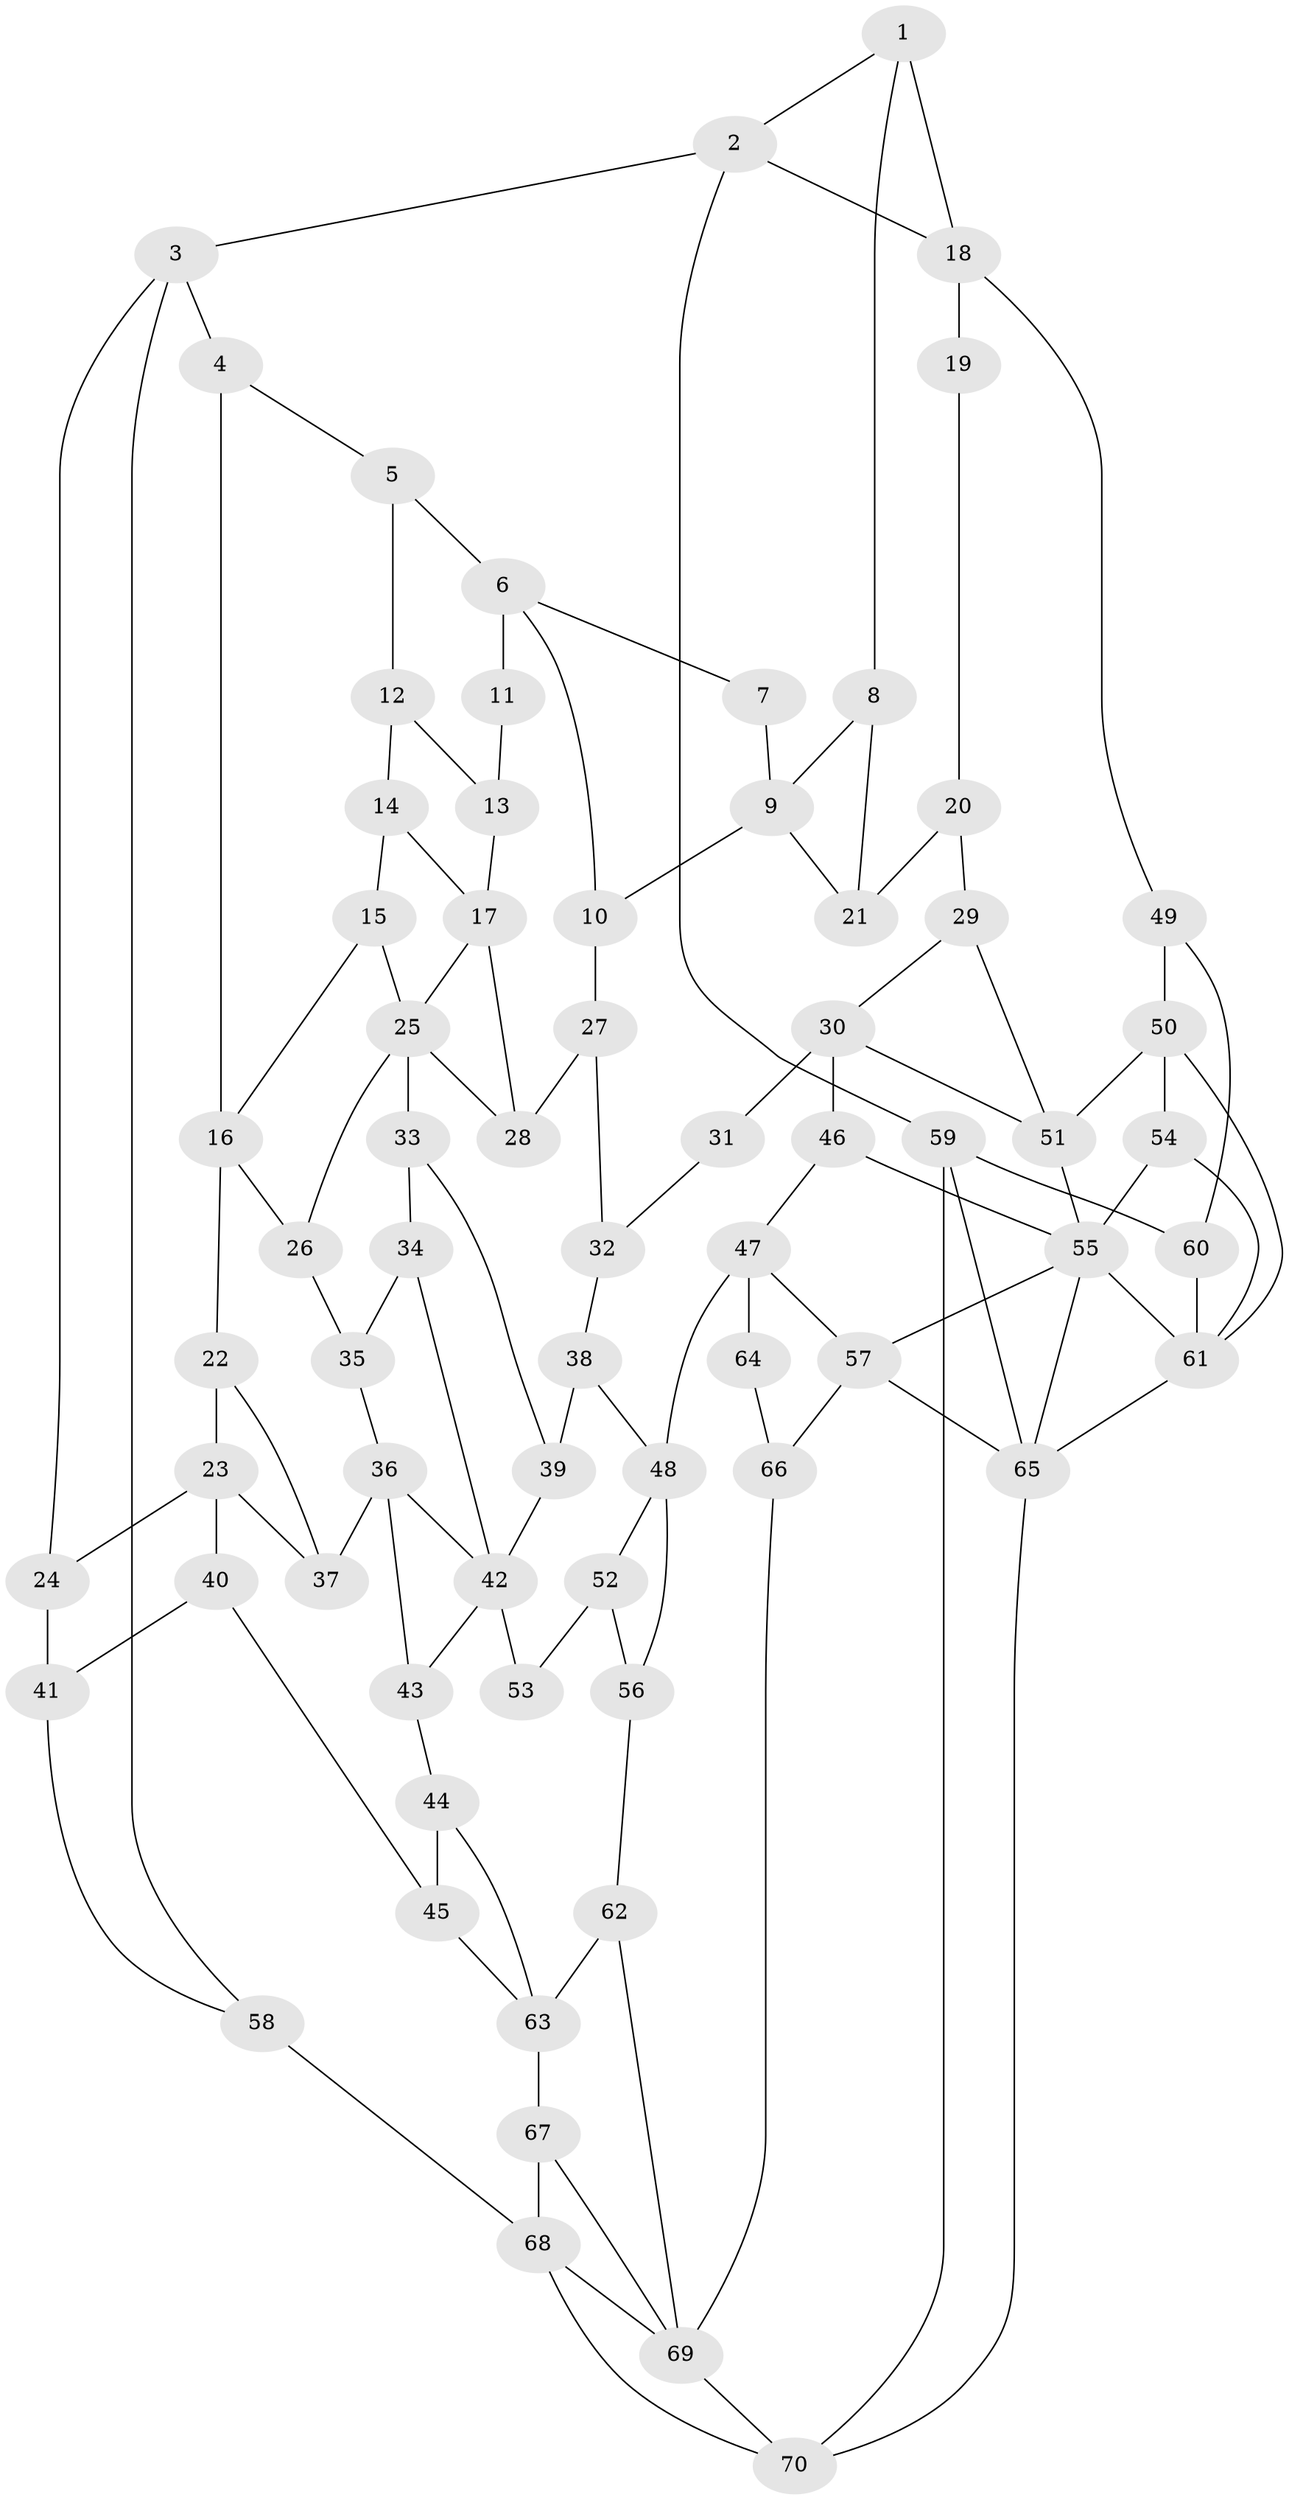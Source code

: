 // original degree distribution, {3: 0.014285714285714285, 6: 0.2, 5: 0.5571428571428572, 4: 0.22857142857142856}
// Generated by graph-tools (version 1.1) at 2025/38/03/09/25 02:38:26]
// undirected, 70 vertices, 118 edges
graph export_dot {
graph [start="1"]
  node [color=gray90,style=filled];
  1;
  2;
  3;
  4;
  5;
  6;
  7;
  8;
  9;
  10;
  11;
  12;
  13;
  14;
  15;
  16;
  17;
  18;
  19;
  20;
  21;
  22;
  23;
  24;
  25;
  26;
  27;
  28;
  29;
  30;
  31;
  32;
  33;
  34;
  35;
  36;
  37;
  38;
  39;
  40;
  41;
  42;
  43;
  44;
  45;
  46;
  47;
  48;
  49;
  50;
  51;
  52;
  53;
  54;
  55;
  56;
  57;
  58;
  59;
  60;
  61;
  62;
  63;
  64;
  65;
  66;
  67;
  68;
  69;
  70;
  1 -- 2 [weight=1.0];
  1 -- 8 [weight=1.0];
  1 -- 18 [weight=2.0];
  2 -- 3 [weight=1.0];
  2 -- 18 [weight=1.0];
  2 -- 59 [weight=1.0];
  3 -- 4 [weight=1.0];
  3 -- 24 [weight=1.0];
  3 -- 58 [weight=1.0];
  4 -- 5 [weight=1.0];
  4 -- 16 [weight=1.0];
  5 -- 6 [weight=1.0];
  5 -- 12 [weight=1.0];
  6 -- 7 [weight=1.0];
  6 -- 10 [weight=1.0];
  6 -- 11 [weight=3.0];
  7 -- 9 [weight=1.0];
  8 -- 9 [weight=1.0];
  8 -- 21 [weight=1.0];
  9 -- 10 [weight=1.0];
  9 -- 21 [weight=1.0];
  10 -- 27 [weight=1.0];
  11 -- 13 [weight=2.0];
  12 -- 13 [weight=2.0];
  12 -- 14 [weight=1.0];
  13 -- 17 [weight=2.0];
  14 -- 15 [weight=1.0];
  14 -- 17 [weight=2.0];
  15 -- 16 [weight=1.0];
  15 -- 25 [weight=1.0];
  16 -- 22 [weight=2.0];
  16 -- 26 [weight=1.0];
  17 -- 25 [weight=1.0];
  17 -- 28 [weight=1.0];
  18 -- 19 [weight=2.0];
  18 -- 49 [weight=1.0];
  19 -- 20 [weight=1.0];
  20 -- 21 [weight=1.0];
  20 -- 29 [weight=1.0];
  22 -- 23 [weight=3.0];
  22 -- 37 [weight=1.0];
  23 -- 24 [weight=1.0];
  23 -- 37 [weight=1.0];
  23 -- 40 [weight=1.0];
  24 -- 41 [weight=1.0];
  25 -- 26 [weight=1.0];
  25 -- 28 [weight=1.0];
  25 -- 33 [weight=1.0];
  26 -- 35 [weight=1.0];
  27 -- 28 [weight=1.0];
  27 -- 32 [weight=1.0];
  29 -- 30 [weight=1.0];
  29 -- 51 [weight=1.0];
  30 -- 31 [weight=2.0];
  30 -- 46 [weight=2.0];
  30 -- 51 [weight=1.0];
  31 -- 32 [weight=1.0];
  32 -- 38 [weight=1.0];
  33 -- 34 [weight=1.0];
  33 -- 39 [weight=1.0];
  34 -- 35 [weight=1.0];
  34 -- 42 [weight=1.0];
  35 -- 36 [weight=1.0];
  36 -- 37 [weight=2.0];
  36 -- 42 [weight=1.0];
  36 -- 43 [weight=2.0];
  38 -- 39 [weight=1.0];
  38 -- 48 [weight=1.0];
  39 -- 42 [weight=1.0];
  40 -- 41 [weight=1.0];
  40 -- 45 [weight=1.0];
  41 -- 58 [weight=1.0];
  42 -- 43 [weight=1.0];
  42 -- 53 [weight=2.0];
  43 -- 44 [weight=1.0];
  44 -- 45 [weight=1.0];
  44 -- 63 [weight=1.0];
  45 -- 63 [weight=1.0];
  46 -- 47 [weight=1.0];
  46 -- 55 [weight=1.0];
  47 -- 48 [weight=2.0];
  47 -- 57 [weight=1.0];
  47 -- 64 [weight=2.0];
  48 -- 52 [weight=1.0];
  48 -- 56 [weight=1.0];
  49 -- 50 [weight=1.0];
  49 -- 60 [weight=1.0];
  50 -- 51 [weight=1.0];
  50 -- 54 [weight=1.0];
  50 -- 61 [weight=1.0];
  51 -- 55 [weight=1.0];
  52 -- 53 [weight=1.0];
  52 -- 56 [weight=1.0];
  54 -- 55 [weight=1.0];
  54 -- 61 [weight=1.0];
  55 -- 57 [weight=1.0];
  55 -- 61 [weight=1.0];
  55 -- 65 [weight=1.0];
  56 -- 62 [weight=1.0];
  57 -- 65 [weight=2.0];
  57 -- 66 [weight=1.0];
  58 -- 68 [weight=2.0];
  59 -- 60 [weight=1.0];
  59 -- 65 [weight=1.0];
  59 -- 70 [weight=1.0];
  60 -- 61 [weight=2.0];
  61 -- 65 [weight=1.0];
  62 -- 63 [weight=2.0];
  62 -- 69 [weight=1.0];
  63 -- 67 [weight=2.0];
  64 -- 66 [weight=1.0];
  65 -- 70 [weight=1.0];
  66 -- 69 [weight=1.0];
  67 -- 68 [weight=3.0];
  67 -- 69 [weight=1.0];
  68 -- 69 [weight=1.0];
  68 -- 70 [weight=1.0];
  69 -- 70 [weight=1.0];
}
